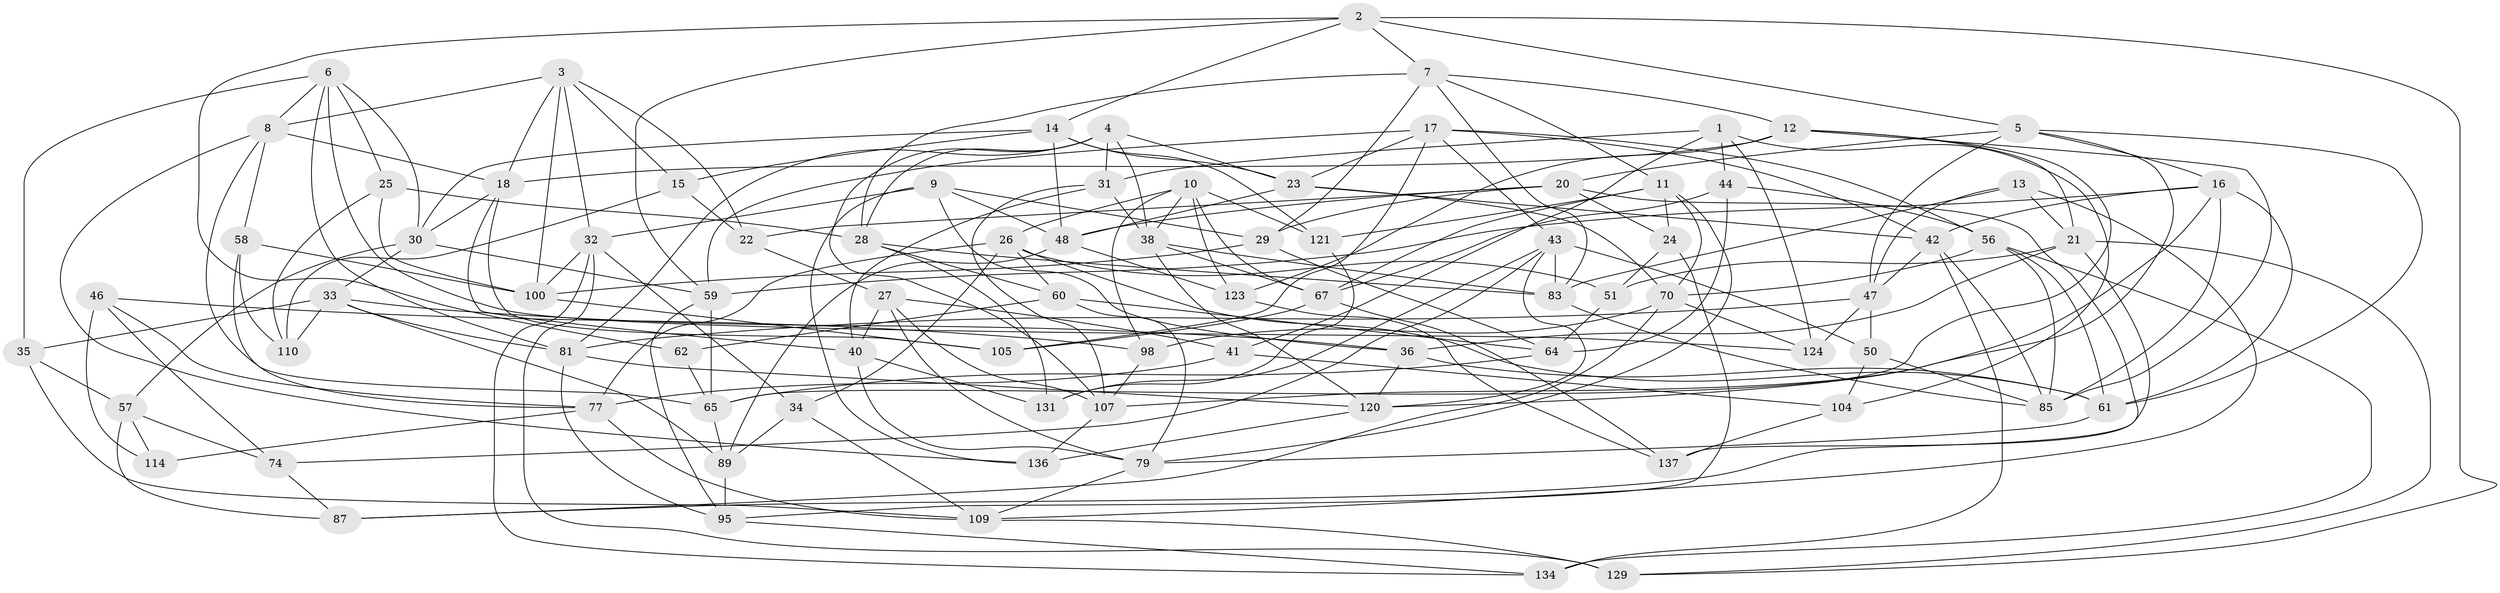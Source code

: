 // original degree distribution, {4: 1.0}
// Generated by graph-tools (version 1.1) at 2025/42/03/06/25 10:42:17]
// undirected, 83 vertices, 213 edges
graph export_dot {
graph [start="1"]
  node [color=gray90,style=filled];
  1 [super="+97"];
  2 [super="+93"];
  3 [super="+125"];
  4 [super="+113"];
  5 [super="+71"];
  6 [super="+84"];
  7 [super="+66"];
  8 [super="+73"];
  9 [super="+19"];
  10 [super="+52"];
  11 [super="+86"];
  12 [super="+76"];
  13;
  14 [super="+80"];
  15;
  16 [super="+63"];
  17 [super="+53"];
  18 [super="+55"];
  20 [super="+37"];
  21 [super="+102"];
  22;
  23 [super="+82"];
  24;
  25;
  26 [super="+75"];
  27 [super="+39"];
  28 [super="+45"];
  29 [super="+91"];
  30 [super="+135"];
  31 [super="+117"];
  32 [super="+127"];
  33 [super="+54"];
  34;
  35;
  36 [super="+99"];
  38 [super="+49"];
  40 [super="+112"];
  41;
  42 [super="+68"];
  43 [super="+96"];
  44;
  46;
  47 [super="+133"];
  48 [super="+72"];
  50;
  51;
  56 [super="+132"];
  57 [super="+126"];
  58;
  59 [super="+103"];
  60 [super="+69"];
  61 [super="+78"];
  62;
  64 [super="+88"];
  65 [super="+118"];
  67 [super="+119"];
  70 [super="+106"];
  74;
  77 [super="+130"];
  79 [super="+90"];
  81 [super="+92"];
  83 [super="+108"];
  85 [super="+94"];
  87;
  89 [super="+115"];
  95 [super="+101"];
  98;
  100 [super="+122"];
  104;
  105;
  107 [super="+116"];
  109 [super="+111"];
  110;
  114;
  120 [super="+128"];
  121;
  123;
  124;
  129;
  131;
  134;
  136;
  137;
  1 -- 124;
  1 -- 31 [weight=2];
  1 -- 41;
  1 -- 104;
  1 -- 44;
  2 -- 14;
  2 -- 7;
  2 -- 129;
  2 -- 59;
  2 -- 62;
  2 -- 5;
  3 -- 22;
  3 -- 8;
  3 -- 18;
  3 -- 32;
  3 -- 100;
  3 -- 15;
  4 -- 107;
  4 -- 31;
  4 -- 28;
  4 -- 81;
  4 -- 38;
  4 -- 23;
  5 -- 120;
  5 -- 47;
  5 -- 61;
  5 -- 16;
  5 -- 20;
  6 -- 35;
  6 -- 81;
  6 -- 8;
  6 -- 25;
  6 -- 124;
  6 -- 30;
  7 -- 28;
  7 -- 83;
  7 -- 12;
  7 -- 11;
  7 -- 29;
  8 -- 136;
  8 -- 18;
  8 -- 65;
  8 -- 58;
  9 -- 29;
  9 -- 48;
  9 -- 36 [weight=2];
  9 -- 32;
  9 -- 136;
  10 -- 38;
  10 -- 26;
  10 -- 67;
  10 -- 121;
  10 -- 123;
  10 -- 98;
  11 -- 121;
  11 -- 67;
  11 -- 24;
  11 -- 70;
  11 -- 79;
  12 -- 123;
  12 -- 18;
  12 -- 21;
  12 -- 85;
  12 -- 65;
  13 -- 109;
  13 -- 21;
  13 -- 47;
  13 -- 83;
  14 -- 23;
  14 -- 48;
  14 -- 121;
  14 -- 30;
  14 -- 15;
  15 -- 22;
  15 -- 110;
  16 -- 59;
  16 -- 42;
  16 -- 85;
  16 -- 61;
  16 -- 107;
  17 -- 56;
  17 -- 42;
  17 -- 59;
  17 -- 105;
  17 -- 43;
  17 -- 23;
  18 -- 105;
  18 -- 40;
  18 -- 30;
  20 -- 24;
  20 -- 22;
  20 -- 29;
  20 -- 87;
  20 -- 48;
  21 -- 129;
  21 -- 137;
  21 -- 51;
  21 -- 36;
  22 -- 27;
  23 -- 48;
  23 -- 42;
  23 -- 70;
  24 -- 51;
  24 -- 95;
  25 -- 110;
  25 -- 28;
  25 -- 100;
  26 -- 61;
  26 -- 77;
  26 -- 51;
  26 -- 34;
  26 -- 60;
  27 -- 107;
  27 -- 41;
  27 -- 40 [weight=2];
  27 -- 79;
  28 -- 131;
  28 -- 83;
  28 -- 60;
  29 -- 64 [weight=2];
  29 -- 100;
  30 -- 57;
  30 -- 33;
  30 -- 59;
  31 -- 38;
  31 -- 40;
  31 -- 107;
  32 -- 129;
  32 -- 34;
  32 -- 100;
  32 -- 134;
  33 -- 81;
  33 -- 89;
  33 -- 36;
  33 -- 35;
  33 -- 110;
  34 -- 109;
  34 -- 89;
  35 -- 57;
  35 -- 109;
  36 -- 120;
  36 -- 61;
  38 -- 67;
  38 -- 83;
  38 -- 120;
  40 -- 79;
  40 -- 131;
  41 -- 104;
  41 -- 77;
  42 -- 134;
  42 -- 47;
  42 -- 85;
  43 -- 83;
  43 -- 131;
  43 -- 74;
  43 -- 120;
  43 -- 50;
  44 -- 67;
  44 -- 64;
  44 -- 56;
  46 -- 98;
  46 -- 74;
  46 -- 114;
  46 -- 77;
  47 -- 50;
  47 -- 81;
  47 -- 124;
  48 -- 89;
  48 -- 123;
  50 -- 104;
  50 -- 85;
  51 -- 64;
  56 -- 85;
  56 -- 61;
  56 -- 134;
  56 -- 70;
  57 -- 114 [weight=2];
  57 -- 74;
  57 -- 87;
  58 -- 100;
  58 -- 110;
  58 -- 77;
  59 -- 65;
  59 -- 95;
  60 -- 62 [weight=2];
  60 -- 64;
  60 -- 79;
  61 -- 79;
  62 -- 65;
  64 -- 65;
  65 -- 89;
  67 -- 137;
  67 -- 105;
  70 -- 124;
  70 -- 98;
  70 -- 87;
  74 -- 87;
  77 -- 114;
  77 -- 109;
  79 -- 109;
  81 -- 120;
  81 -- 95;
  83 -- 85;
  89 -- 95 [weight=2];
  95 -- 134;
  98 -- 107;
  100 -- 105;
  104 -- 137;
  107 -- 136;
  109 -- 129;
  120 -- 136;
  121 -- 131;
  123 -- 137;
}
